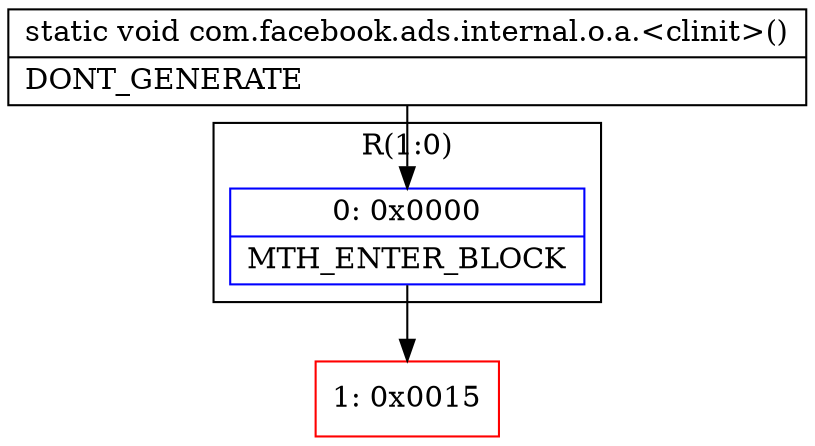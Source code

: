 digraph "CFG forcom.facebook.ads.internal.o.a.\<clinit\>()V" {
subgraph cluster_Region_158243781 {
label = "R(1:0)";
node [shape=record,color=blue];
Node_0 [shape=record,label="{0\:\ 0x0000|MTH_ENTER_BLOCK\l}"];
}
Node_1 [shape=record,color=red,label="{1\:\ 0x0015}"];
MethodNode[shape=record,label="{static void com.facebook.ads.internal.o.a.\<clinit\>()  | DONT_GENERATE\l}"];
MethodNode -> Node_0;
Node_0 -> Node_1;
}

